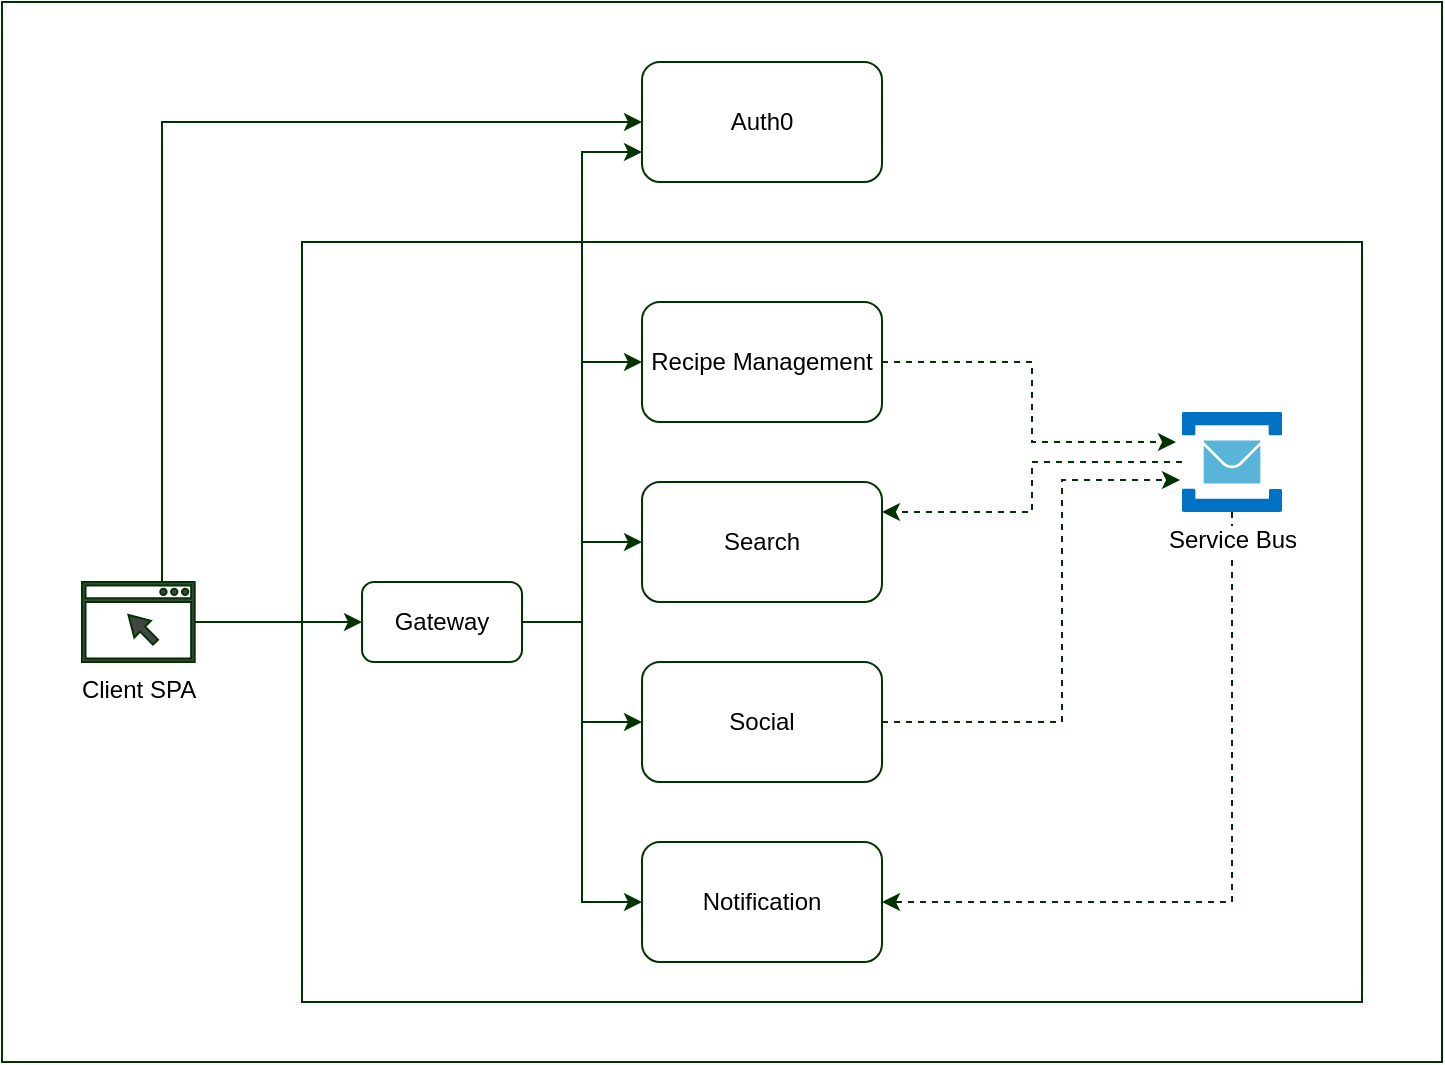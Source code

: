 <mxfile version="24.6.4" type="device" pages="2">
  <diagram name="Page-1" id="viHTv6oO_k8j3uudkfNU">
    <mxGraphModel dx="1434" dy="738" grid="1" gridSize="10" guides="1" tooltips="1" connect="1" arrows="1" fold="1" page="1" pageScale="1" pageWidth="850" pageHeight="1100" math="0" shadow="0">
      <root>
        <mxCell id="0" />
        <mxCell id="1" parent="0" />
        <mxCell id="YWaW0itmCUxkryyw-xK2-1" value="" style="rounded=0;whiteSpace=wrap;html=1;strokeColor=#003300;" vertex="1" parent="1">
          <mxGeometry y="70" width="720" height="530" as="geometry" />
        </mxCell>
        <mxCell id="mgt6Wl1Z-zLsgg6gZdPj-20" value="" style="rounded=0;whiteSpace=wrap;html=1;strokeColor=#003300;" parent="1" vertex="1">
          <mxGeometry x="150" y="190" width="530" height="380" as="geometry" />
        </mxCell>
        <mxCell id="mgt6Wl1Z-zLsgg6gZdPj-13" style="edgeStyle=orthogonalEdgeStyle;rounded=0;orthogonalLoop=1;jettySize=auto;html=1;entryX=0;entryY=0.5;entryDx=0;entryDy=0;strokeColor=#003300;" parent="1" source="mgt6Wl1Z-zLsgg6gZdPj-1" target="mgt6Wl1Z-zLsgg6gZdPj-2" edge="1">
          <mxGeometry relative="1" as="geometry">
            <Array as="points">
              <mxPoint x="80" y="130" />
            </Array>
          </mxGeometry>
        </mxCell>
        <mxCell id="mgt6Wl1Z-zLsgg6gZdPj-14" style="edgeStyle=orthogonalEdgeStyle;rounded=0;orthogonalLoop=1;jettySize=auto;html=1;entryX=0;entryY=0.5;entryDx=0;entryDy=0;strokeColor=#003300;" parent="1" source="mgt6Wl1Z-zLsgg6gZdPj-1" target="mgt6Wl1Z-zLsgg6gZdPj-7" edge="1">
          <mxGeometry relative="1" as="geometry" />
        </mxCell>
        <mxCell id="mgt6Wl1Z-zLsgg6gZdPj-1" value="Client SPA" style="sketch=0;pointerEvents=1;shadow=0;dashed=0;html=1;strokeColor=#003300;fillColor=#434445;aspect=fixed;labelPosition=center;verticalLabelPosition=bottom;verticalAlign=top;align=center;outlineConnect=0;shape=mxgraph.vvd.web_browser;" parent="1" vertex="1">
          <mxGeometry x="40" y="360" width="56.34" height="40" as="geometry" />
        </mxCell>
        <mxCell id="mgt6Wl1Z-zLsgg6gZdPj-2" value="Auth0" style="rounded=1;whiteSpace=wrap;html=1;strokeColor=#003300;" parent="1" vertex="1">
          <mxGeometry x="320" y="100" width="120" height="60" as="geometry" />
        </mxCell>
        <mxCell id="mgt6Wl1Z-zLsgg6gZdPj-3" value="Recipe Management" style="rounded=1;whiteSpace=wrap;html=1;strokeColor=#003300;" parent="1" vertex="1">
          <mxGeometry x="320" y="220" width="120" height="60" as="geometry" />
        </mxCell>
        <mxCell id="mgt6Wl1Z-zLsgg6gZdPj-4" value="Social" style="rounded=1;whiteSpace=wrap;html=1;strokeColor=#003300;" parent="1" vertex="1">
          <mxGeometry x="320" y="400" width="120" height="60" as="geometry" />
        </mxCell>
        <mxCell id="mgt6Wl1Z-zLsgg6gZdPj-5" value="Search" style="rounded=1;whiteSpace=wrap;html=1;strokeColor=#003300;" parent="1" vertex="1">
          <mxGeometry x="320" y="310" width="120" height="60" as="geometry" />
        </mxCell>
        <mxCell id="mgt6Wl1Z-zLsgg6gZdPj-6" value="Notification" style="rounded=1;whiteSpace=wrap;html=1;strokeColor=#003300;" parent="1" vertex="1">
          <mxGeometry x="320" y="490" width="120" height="60" as="geometry" />
        </mxCell>
        <mxCell id="mgt6Wl1Z-zLsgg6gZdPj-15" style="edgeStyle=orthogonalEdgeStyle;rounded=0;orthogonalLoop=1;jettySize=auto;html=1;exitX=1;exitY=0.5;exitDx=0;exitDy=0;entryX=0;entryY=0.5;entryDx=0;entryDy=0;strokeColor=#003300;" parent="1" source="mgt6Wl1Z-zLsgg6gZdPj-7" target="mgt6Wl1Z-zLsgg6gZdPj-3" edge="1">
          <mxGeometry relative="1" as="geometry" />
        </mxCell>
        <mxCell id="mgt6Wl1Z-zLsgg6gZdPj-16" style="edgeStyle=orthogonalEdgeStyle;rounded=0;orthogonalLoop=1;jettySize=auto;html=1;entryX=0;entryY=0.5;entryDx=0;entryDy=0;strokeColor=#003300;" parent="1" source="mgt6Wl1Z-zLsgg6gZdPj-7" target="mgt6Wl1Z-zLsgg6gZdPj-5" edge="1">
          <mxGeometry relative="1" as="geometry" />
        </mxCell>
        <mxCell id="mgt6Wl1Z-zLsgg6gZdPj-17" style="edgeStyle=orthogonalEdgeStyle;rounded=0;orthogonalLoop=1;jettySize=auto;html=1;entryX=0;entryY=0.5;entryDx=0;entryDy=0;strokeColor=#003300;" parent="1" source="mgt6Wl1Z-zLsgg6gZdPj-7" target="mgt6Wl1Z-zLsgg6gZdPj-4" edge="1">
          <mxGeometry relative="1" as="geometry" />
        </mxCell>
        <mxCell id="mgt6Wl1Z-zLsgg6gZdPj-18" style="edgeStyle=orthogonalEdgeStyle;rounded=0;orthogonalLoop=1;jettySize=auto;html=1;entryX=0;entryY=0.5;entryDx=0;entryDy=0;strokeColor=#003300;" parent="1" source="mgt6Wl1Z-zLsgg6gZdPj-7" target="mgt6Wl1Z-zLsgg6gZdPj-6" edge="1">
          <mxGeometry relative="1" as="geometry" />
        </mxCell>
        <mxCell id="mgt6Wl1Z-zLsgg6gZdPj-19" style="edgeStyle=orthogonalEdgeStyle;rounded=0;orthogonalLoop=1;jettySize=auto;html=1;entryX=0;entryY=0.75;entryDx=0;entryDy=0;strokeColor=#003300;" parent="1" source="mgt6Wl1Z-zLsgg6gZdPj-7" target="mgt6Wl1Z-zLsgg6gZdPj-2" edge="1">
          <mxGeometry relative="1" as="geometry" />
        </mxCell>
        <mxCell id="mgt6Wl1Z-zLsgg6gZdPj-7" value="Gateway" style="rounded=1;whiteSpace=wrap;html=1;strokeColor=#003300;" parent="1" vertex="1">
          <mxGeometry x="180" y="360" width="80" height="40" as="geometry" />
        </mxCell>
        <mxCell id="mgt6Wl1Z-zLsgg6gZdPj-10" style="edgeStyle=orthogonalEdgeStyle;rounded=0;orthogonalLoop=1;jettySize=auto;html=1;entryX=1;entryY=0.25;entryDx=0;entryDy=0;dashed=1;strokeColor=#003300;" parent="1" source="mgt6Wl1Z-zLsgg6gZdPj-8" target="mgt6Wl1Z-zLsgg6gZdPj-5" edge="1">
          <mxGeometry relative="1" as="geometry" />
        </mxCell>
        <mxCell id="mgt6Wl1Z-zLsgg6gZdPj-12" style="edgeStyle=orthogonalEdgeStyle;rounded=0;orthogonalLoop=1;jettySize=auto;html=1;entryX=1;entryY=0.5;entryDx=0;entryDy=0;dashed=1;strokeColor=#003300;" parent="1" source="mgt6Wl1Z-zLsgg6gZdPj-8" target="mgt6Wl1Z-zLsgg6gZdPj-6" edge="1">
          <mxGeometry relative="1" as="geometry">
            <Array as="points">
              <mxPoint x="615" y="520" />
            </Array>
          </mxGeometry>
        </mxCell>
        <mxCell id="mgt6Wl1Z-zLsgg6gZdPj-8" value="Service Bus" style="image;sketch=0;aspect=fixed;html=1;points=[];align=center;fontSize=12;image=img/lib/mscae/Service_Bus.svg;strokeColor=#003300;" parent="1" vertex="1">
          <mxGeometry x="590" y="275" width="50" height="50" as="geometry" />
        </mxCell>
        <mxCell id="mgt6Wl1Z-zLsgg6gZdPj-9" style="edgeStyle=orthogonalEdgeStyle;rounded=0;orthogonalLoop=1;jettySize=auto;html=1;entryX=-0.06;entryY=0.3;entryDx=0;entryDy=0;entryPerimeter=0;dashed=1;strokeColor=#003300;" parent="1" source="mgt6Wl1Z-zLsgg6gZdPj-3" target="mgt6Wl1Z-zLsgg6gZdPj-8" edge="1">
          <mxGeometry relative="1" as="geometry" />
        </mxCell>
        <mxCell id="mgt6Wl1Z-zLsgg6gZdPj-11" style="edgeStyle=orthogonalEdgeStyle;rounded=0;orthogonalLoop=1;jettySize=auto;html=1;entryX=-0.02;entryY=0.68;entryDx=0;entryDy=0;entryPerimeter=0;dashed=1;strokeColor=#003300;" parent="1" source="mgt6Wl1Z-zLsgg6gZdPj-4" target="mgt6Wl1Z-zLsgg6gZdPj-8" edge="1">
          <mxGeometry relative="1" as="geometry">
            <Array as="points">
              <mxPoint x="530" y="430" />
              <mxPoint x="530" y="309" />
            </Array>
          </mxGeometry>
        </mxCell>
      </root>
    </mxGraphModel>
  </diagram>
  <diagram id="O34ylBI6jIgA1UTJkHDN" name="Page-2">
    <mxGraphModel dx="1434" dy="738" grid="1" gridSize="10" guides="1" tooltips="1" connect="1" arrows="1" fold="1" page="1" pageScale="1" pageWidth="850" pageHeight="1100" math="0" shadow="0">
      <root>
        <mxCell id="0" />
        <mxCell id="1" parent="0" />
        <mxCell id="QY6JPMLvJqN5Jd-PkiD7-18" value="User" style="ellipse;whiteSpace=wrap;html=1;aspect=fixed;dashed=1;verticalAlign=bottom;" vertex="1" parent="1">
          <mxGeometry x="310" y="470" width="200" height="200" as="geometry" />
        </mxCell>
        <mxCell id="QY6JPMLvJqN5Jd-PkiD7-14" value="Social" style="ellipse;whiteSpace=wrap;html=1;aspect=fixed;dashed=1;verticalAlign=bottom;" vertex="1" parent="1">
          <mxGeometry x="480" y="220" width="310" height="310" as="geometry" />
        </mxCell>
        <mxCell id="QY6JPMLvJqN5Jd-PkiD7-13" value="Notification" style="ellipse;whiteSpace=wrap;html=1;aspect=fixed;dashed=1;verticalAlign=bottom;" vertex="1" parent="1">
          <mxGeometry x="70" y="420" width="200" height="200" as="geometry" />
        </mxCell>
        <mxCell id="QY6JPMLvJqN5Jd-PkiD7-12" value="Search" style="ellipse;whiteSpace=wrap;html=1;aspect=fixed;dashed=1;verticalAlign=bottom;" vertex="1" parent="1">
          <mxGeometry x="315" y="50" width="190" height="190" as="geometry" />
        </mxCell>
        <mxCell id="QY6JPMLvJqN5Jd-PkiD7-11" value="Management" style="ellipse;whiteSpace=wrap;html=1;aspect=fixed;dashed=1;verticalAlign=bottom;" vertex="1" parent="1">
          <mxGeometry x="50" y="150" width="200" height="200" as="geometry" />
        </mxCell>
        <mxCell id="QY6JPMLvJqN5Jd-PkiD7-20" style="rounded=0;orthogonalLoop=1;jettySize=auto;html=1;exitX=1;exitY=1;exitDx=0;exitDy=0;entryX=0;entryY=0;entryDx=0;entryDy=0;" edge="1" parent="1" source="QY6JPMLvJqN5Jd-PkiD7-1" target="QY6JPMLvJqN5Jd-PkiD7-19">
          <mxGeometry relative="1" as="geometry" />
        </mxCell>
        <mxCell id="QY6JPMLvJqN5Jd-PkiD7-1" value="Recipe" style="ellipse;whiteSpace=wrap;html=1;" vertex="1" parent="1">
          <mxGeometry x="100" y="210" width="100" height="70" as="geometry" />
        </mxCell>
        <mxCell id="QY6JPMLvJqN5Jd-PkiD7-16" style="rounded=0;orthogonalLoop=1;jettySize=auto;html=1;entryX=1;entryY=0.5;entryDx=0;entryDy=0;" edge="1" parent="1" source="QY6JPMLvJqN5Jd-PkiD7-3" target="QY6JPMLvJqN5Jd-PkiD7-1">
          <mxGeometry relative="1" as="geometry" />
        </mxCell>
        <mxCell id="QY6JPMLvJqN5Jd-PkiD7-24" style="rounded=0;orthogonalLoop=1;jettySize=auto;html=1;exitX=0;exitY=1;exitDx=0;exitDy=0;entryX=1;entryY=0;entryDx=0;entryDy=0;" edge="1" parent="1" source="QY6JPMLvJqN5Jd-PkiD7-3" target="QY6JPMLvJqN5Jd-PkiD7-19">
          <mxGeometry relative="1" as="geometry" />
        </mxCell>
        <mxCell id="QY6JPMLvJqN5Jd-PkiD7-3" value="Comment" style="ellipse;whiteSpace=wrap;html=1;" vertex="1" parent="1">
          <mxGeometry x="570" y="240" width="120" height="80" as="geometry" />
        </mxCell>
        <mxCell id="QY6JPMLvJqN5Jd-PkiD7-17" style="rounded=0;orthogonalLoop=1;jettySize=auto;html=1;entryX=1;entryY=0.5;entryDx=0;entryDy=0;" edge="1" parent="1" source="QY6JPMLvJqN5Jd-PkiD7-4" target="QY6JPMLvJqN5Jd-PkiD7-1">
          <mxGeometry relative="1" as="geometry" />
        </mxCell>
        <mxCell id="QY6JPMLvJqN5Jd-PkiD7-23" style="rounded=0;orthogonalLoop=1;jettySize=auto;html=1;exitX=0;exitY=1;exitDx=0;exitDy=0;entryX=1;entryY=0;entryDx=0;entryDy=0;" edge="1" parent="1" source="QY6JPMLvJqN5Jd-PkiD7-4" target="QY6JPMLvJqN5Jd-PkiD7-19">
          <mxGeometry relative="1" as="geometry" />
        </mxCell>
        <mxCell id="QY6JPMLvJqN5Jd-PkiD7-4" value="Like" style="ellipse;whiteSpace=wrap;html=1;" vertex="1" parent="1">
          <mxGeometry x="590" y="330" width="120" height="80" as="geometry" />
        </mxCell>
        <mxCell id="QY6JPMLvJqN5Jd-PkiD7-22" style="rounded=0;orthogonalLoop=1;jettySize=auto;html=1;exitX=0;exitY=0.5;exitDx=0;exitDy=0;entryX=1;entryY=0;entryDx=0;entryDy=0;" edge="1" parent="1" source="QY6JPMLvJqN5Jd-PkiD7-5" target="QY6JPMLvJqN5Jd-PkiD7-19">
          <mxGeometry relative="1" as="geometry" />
        </mxCell>
        <mxCell id="QY6JPMLvJqN5Jd-PkiD7-5" value="Follow" style="ellipse;whiteSpace=wrap;html=1;" vertex="1" parent="1">
          <mxGeometry x="580" y="420" width="120" height="80" as="geometry" />
        </mxCell>
        <mxCell id="QY6JPMLvJqN5Jd-PkiD7-21" style="rounded=0;orthogonalLoop=1;jettySize=auto;html=1;exitX=1;exitY=0.5;exitDx=0;exitDy=0;entryX=0;entryY=0.5;entryDx=0;entryDy=0;" edge="1" parent="1" source="QY6JPMLvJqN5Jd-PkiD7-9" target="QY6JPMLvJqN5Jd-PkiD7-19">
          <mxGeometry relative="1" as="geometry" />
        </mxCell>
        <mxCell id="QY6JPMLvJqN5Jd-PkiD7-9" value="Notification Preferences" style="ellipse;whiteSpace=wrap;html=1;" vertex="1" parent="1">
          <mxGeometry x="90" y="480" width="120" height="80" as="geometry" />
        </mxCell>
        <mxCell id="QY6JPMLvJqN5Jd-PkiD7-15" style="rounded=0;orthogonalLoop=1;jettySize=auto;html=1;exitX=0;exitY=1;exitDx=0;exitDy=0;entryX=1;entryY=0;entryDx=0;entryDy=0;" edge="1" parent="1" source="QY6JPMLvJqN5Jd-PkiD7-10" target="QY6JPMLvJqN5Jd-PkiD7-1">
          <mxGeometry relative="1" as="geometry" />
        </mxCell>
        <mxCell id="QY6JPMLvJqN5Jd-PkiD7-10" value="Recipe" style="ellipse;whiteSpace=wrap;html=1;" vertex="1" parent="1">
          <mxGeometry x="355" y="90" width="120" height="80" as="geometry" />
        </mxCell>
        <mxCell id="QY6JPMLvJqN5Jd-PkiD7-19" value="User" style="ellipse;whiteSpace=wrap;html=1;" vertex="1" parent="1">
          <mxGeometry x="330" y="530" width="120" height="80" as="geometry" />
        </mxCell>
        <mxCell id="QY6JPMLvJqN5Jd-PkiD7-26" value="Auth0" style="text;html=1;align=center;verticalAlign=middle;whiteSpace=wrap;rounded=0;fillColor=#fff2cc;strokeColor=#d6b656;" vertex="1" parent="1">
          <mxGeometry x="480" y="610" width="60" height="30" as="geometry" />
        </mxCell>
      </root>
    </mxGraphModel>
  </diagram>
</mxfile>
